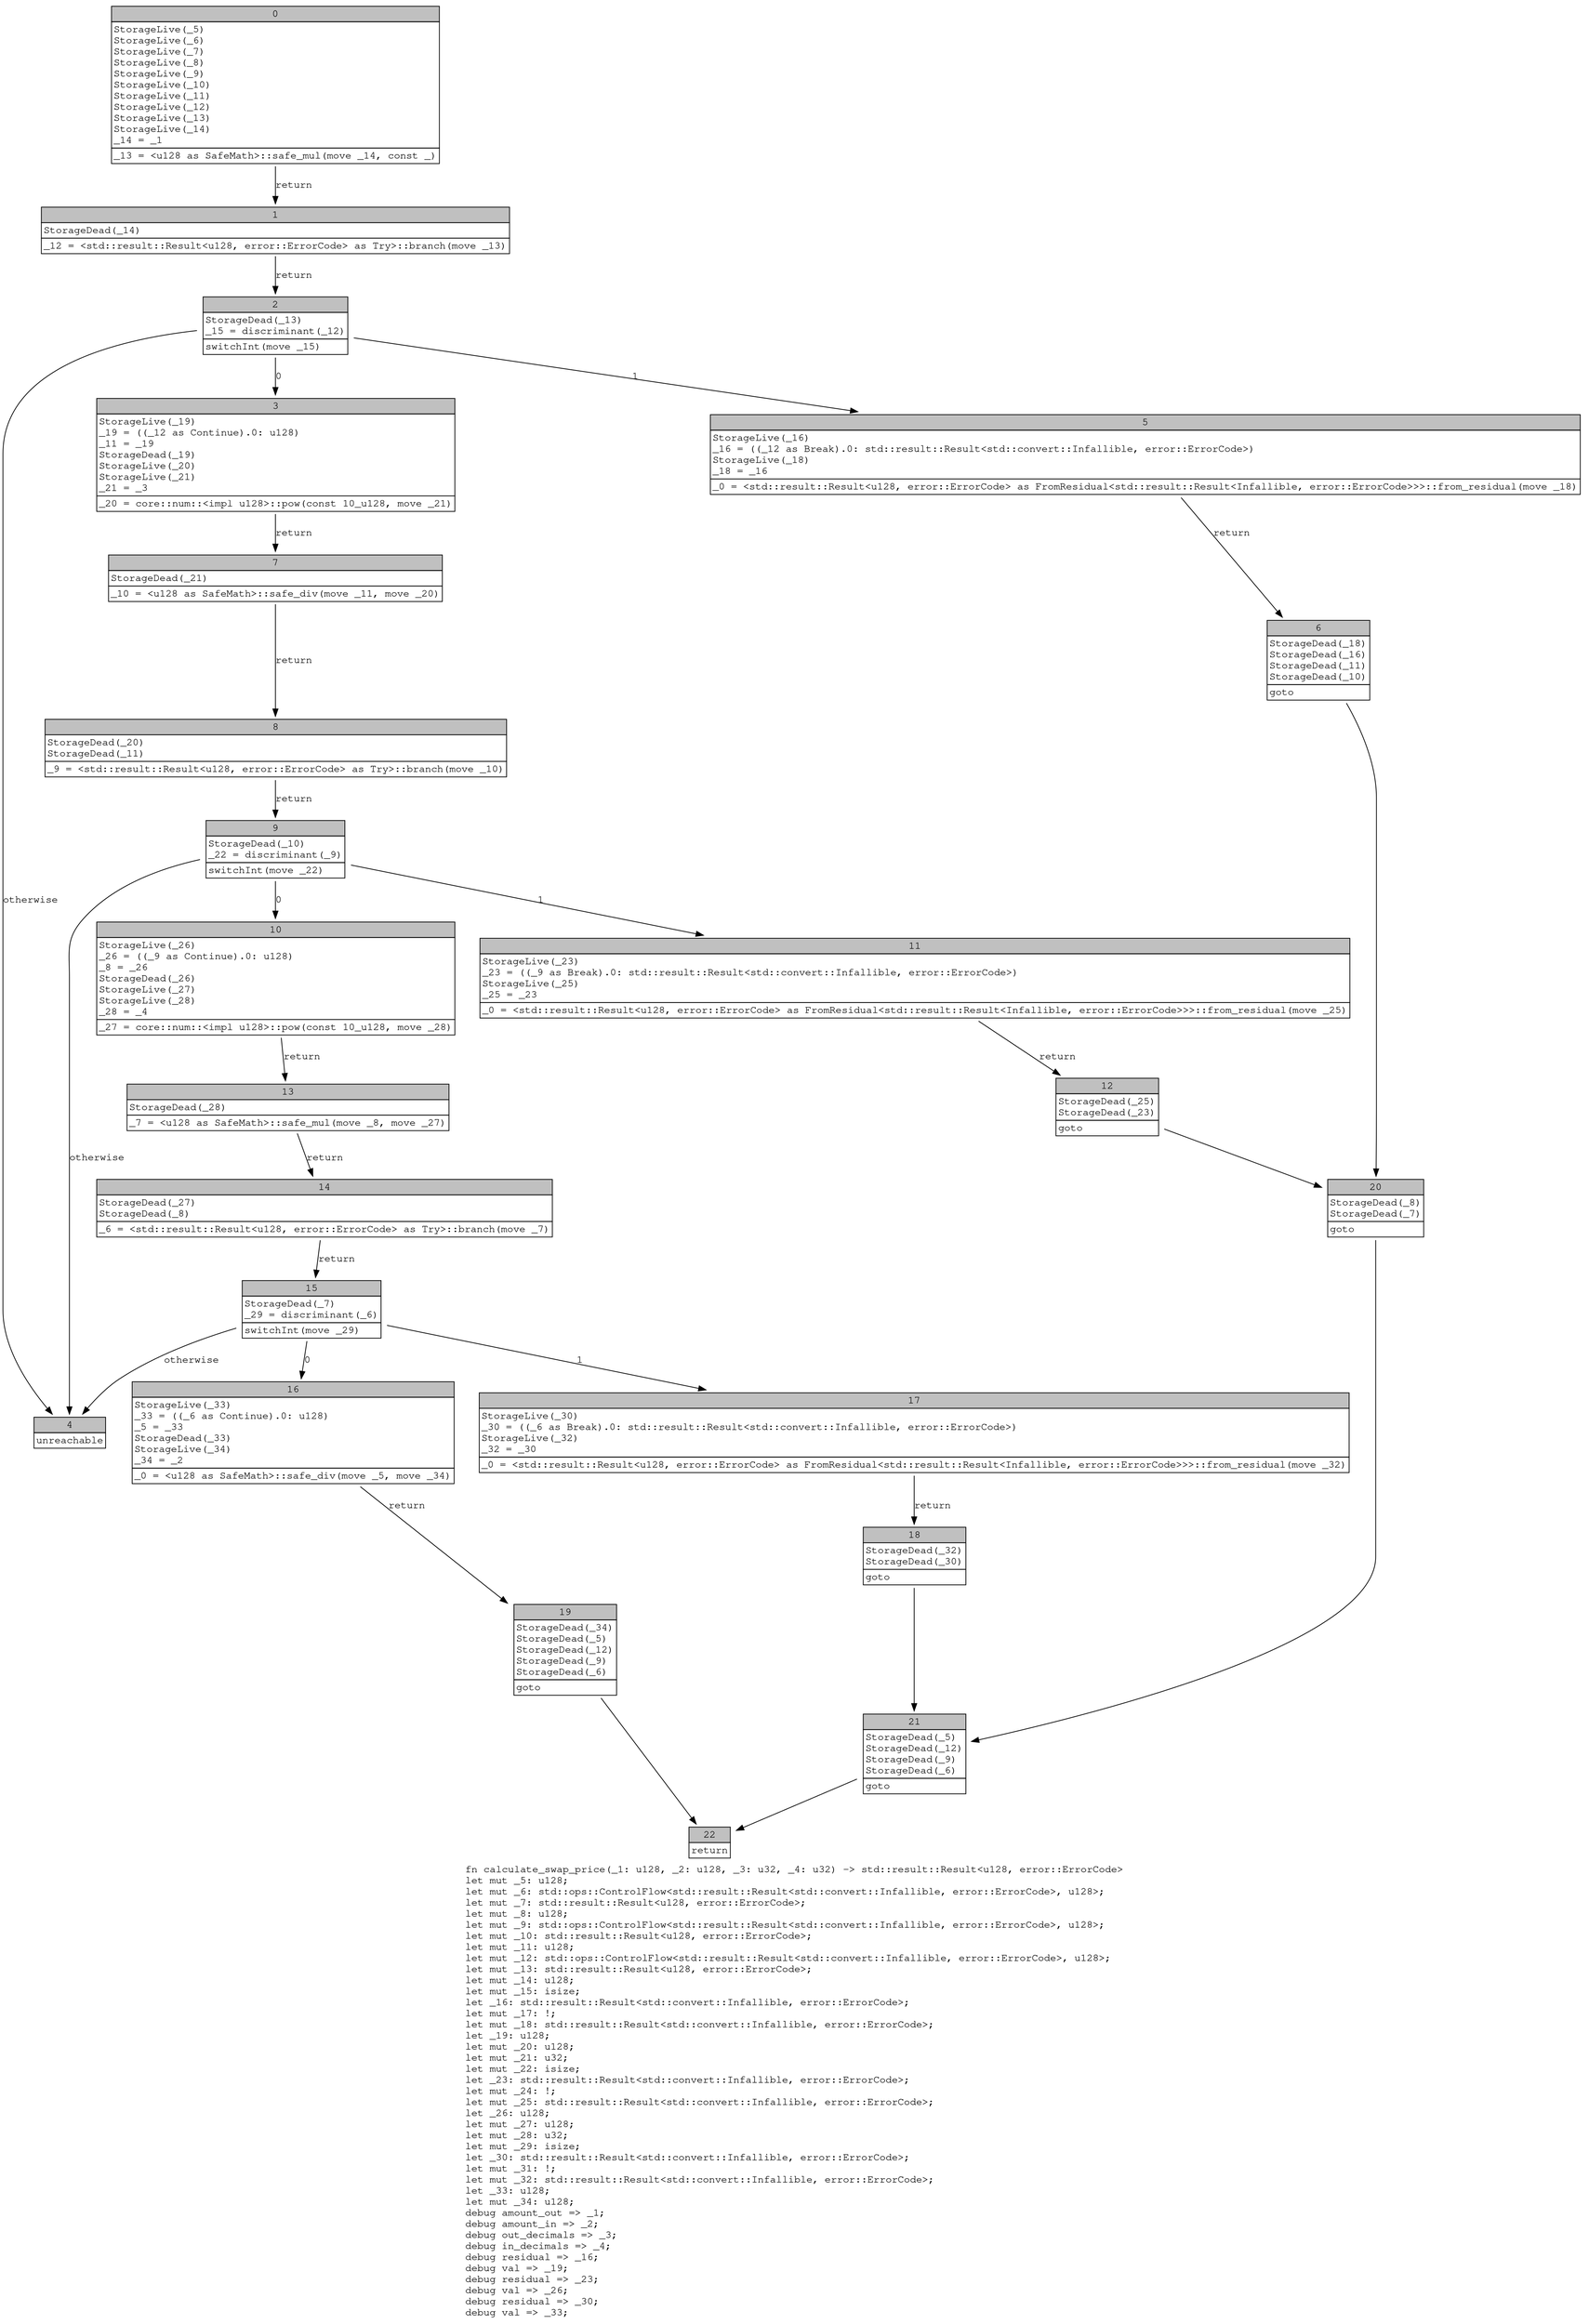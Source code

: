 digraph Mir_0_2819 {
    graph [fontname="Courier, monospace"];
    node [fontname="Courier, monospace"];
    edge [fontname="Courier, monospace"];
    label=<fn calculate_swap_price(_1: u128, _2: u128, _3: u32, _4: u32) -&gt; std::result::Result&lt;u128, error::ErrorCode&gt;<br align="left"/>let mut _5: u128;<br align="left"/>let mut _6: std::ops::ControlFlow&lt;std::result::Result&lt;std::convert::Infallible, error::ErrorCode&gt;, u128&gt;;<br align="left"/>let mut _7: std::result::Result&lt;u128, error::ErrorCode&gt;;<br align="left"/>let mut _8: u128;<br align="left"/>let mut _9: std::ops::ControlFlow&lt;std::result::Result&lt;std::convert::Infallible, error::ErrorCode&gt;, u128&gt;;<br align="left"/>let mut _10: std::result::Result&lt;u128, error::ErrorCode&gt;;<br align="left"/>let mut _11: u128;<br align="left"/>let mut _12: std::ops::ControlFlow&lt;std::result::Result&lt;std::convert::Infallible, error::ErrorCode&gt;, u128&gt;;<br align="left"/>let mut _13: std::result::Result&lt;u128, error::ErrorCode&gt;;<br align="left"/>let mut _14: u128;<br align="left"/>let mut _15: isize;<br align="left"/>let _16: std::result::Result&lt;std::convert::Infallible, error::ErrorCode&gt;;<br align="left"/>let mut _17: !;<br align="left"/>let mut _18: std::result::Result&lt;std::convert::Infallible, error::ErrorCode&gt;;<br align="left"/>let _19: u128;<br align="left"/>let mut _20: u128;<br align="left"/>let mut _21: u32;<br align="left"/>let mut _22: isize;<br align="left"/>let _23: std::result::Result&lt;std::convert::Infallible, error::ErrorCode&gt;;<br align="left"/>let mut _24: !;<br align="left"/>let mut _25: std::result::Result&lt;std::convert::Infallible, error::ErrorCode&gt;;<br align="left"/>let _26: u128;<br align="left"/>let mut _27: u128;<br align="left"/>let mut _28: u32;<br align="left"/>let mut _29: isize;<br align="left"/>let _30: std::result::Result&lt;std::convert::Infallible, error::ErrorCode&gt;;<br align="left"/>let mut _31: !;<br align="left"/>let mut _32: std::result::Result&lt;std::convert::Infallible, error::ErrorCode&gt;;<br align="left"/>let _33: u128;<br align="left"/>let mut _34: u128;<br align="left"/>debug amount_out =&gt; _1;<br align="left"/>debug amount_in =&gt; _2;<br align="left"/>debug out_decimals =&gt; _3;<br align="left"/>debug in_decimals =&gt; _4;<br align="left"/>debug residual =&gt; _16;<br align="left"/>debug val =&gt; _19;<br align="left"/>debug residual =&gt; _23;<br align="left"/>debug val =&gt; _26;<br align="left"/>debug residual =&gt; _30;<br align="left"/>debug val =&gt; _33;<br align="left"/>>;
    bb0__0_2819 [shape="none", label=<<table border="0" cellborder="1" cellspacing="0"><tr><td bgcolor="gray" align="center" colspan="1">0</td></tr><tr><td align="left" balign="left">StorageLive(_5)<br/>StorageLive(_6)<br/>StorageLive(_7)<br/>StorageLive(_8)<br/>StorageLive(_9)<br/>StorageLive(_10)<br/>StorageLive(_11)<br/>StorageLive(_12)<br/>StorageLive(_13)<br/>StorageLive(_14)<br/>_14 = _1<br/></td></tr><tr><td align="left">_13 = &lt;u128 as SafeMath&gt;::safe_mul(move _14, const _)</td></tr></table>>];
    bb1__0_2819 [shape="none", label=<<table border="0" cellborder="1" cellspacing="0"><tr><td bgcolor="gray" align="center" colspan="1">1</td></tr><tr><td align="left" balign="left">StorageDead(_14)<br/></td></tr><tr><td align="left">_12 = &lt;std::result::Result&lt;u128, error::ErrorCode&gt; as Try&gt;::branch(move _13)</td></tr></table>>];
    bb2__0_2819 [shape="none", label=<<table border="0" cellborder="1" cellspacing="0"><tr><td bgcolor="gray" align="center" colspan="1">2</td></tr><tr><td align="left" balign="left">StorageDead(_13)<br/>_15 = discriminant(_12)<br/></td></tr><tr><td align="left">switchInt(move _15)</td></tr></table>>];
    bb3__0_2819 [shape="none", label=<<table border="0" cellborder="1" cellspacing="0"><tr><td bgcolor="gray" align="center" colspan="1">3</td></tr><tr><td align="left" balign="left">StorageLive(_19)<br/>_19 = ((_12 as Continue).0: u128)<br/>_11 = _19<br/>StorageDead(_19)<br/>StorageLive(_20)<br/>StorageLive(_21)<br/>_21 = _3<br/></td></tr><tr><td align="left">_20 = core::num::&lt;impl u128&gt;::pow(const 10_u128, move _21)</td></tr></table>>];
    bb4__0_2819 [shape="none", label=<<table border="0" cellborder="1" cellspacing="0"><tr><td bgcolor="gray" align="center" colspan="1">4</td></tr><tr><td align="left">unreachable</td></tr></table>>];
    bb5__0_2819 [shape="none", label=<<table border="0" cellborder="1" cellspacing="0"><tr><td bgcolor="gray" align="center" colspan="1">5</td></tr><tr><td align="left" balign="left">StorageLive(_16)<br/>_16 = ((_12 as Break).0: std::result::Result&lt;std::convert::Infallible, error::ErrorCode&gt;)<br/>StorageLive(_18)<br/>_18 = _16<br/></td></tr><tr><td align="left">_0 = &lt;std::result::Result&lt;u128, error::ErrorCode&gt; as FromResidual&lt;std::result::Result&lt;Infallible, error::ErrorCode&gt;&gt;&gt;::from_residual(move _18)</td></tr></table>>];
    bb6__0_2819 [shape="none", label=<<table border="0" cellborder="1" cellspacing="0"><tr><td bgcolor="gray" align="center" colspan="1">6</td></tr><tr><td align="left" balign="left">StorageDead(_18)<br/>StorageDead(_16)<br/>StorageDead(_11)<br/>StorageDead(_10)<br/></td></tr><tr><td align="left">goto</td></tr></table>>];
    bb7__0_2819 [shape="none", label=<<table border="0" cellborder="1" cellspacing="0"><tr><td bgcolor="gray" align="center" colspan="1">7</td></tr><tr><td align="left" balign="left">StorageDead(_21)<br/></td></tr><tr><td align="left">_10 = &lt;u128 as SafeMath&gt;::safe_div(move _11, move _20)</td></tr></table>>];
    bb8__0_2819 [shape="none", label=<<table border="0" cellborder="1" cellspacing="0"><tr><td bgcolor="gray" align="center" colspan="1">8</td></tr><tr><td align="left" balign="left">StorageDead(_20)<br/>StorageDead(_11)<br/></td></tr><tr><td align="left">_9 = &lt;std::result::Result&lt;u128, error::ErrorCode&gt; as Try&gt;::branch(move _10)</td></tr></table>>];
    bb9__0_2819 [shape="none", label=<<table border="0" cellborder="1" cellspacing="0"><tr><td bgcolor="gray" align="center" colspan="1">9</td></tr><tr><td align="left" balign="left">StorageDead(_10)<br/>_22 = discriminant(_9)<br/></td></tr><tr><td align="left">switchInt(move _22)</td></tr></table>>];
    bb10__0_2819 [shape="none", label=<<table border="0" cellborder="1" cellspacing="0"><tr><td bgcolor="gray" align="center" colspan="1">10</td></tr><tr><td align="left" balign="left">StorageLive(_26)<br/>_26 = ((_9 as Continue).0: u128)<br/>_8 = _26<br/>StorageDead(_26)<br/>StorageLive(_27)<br/>StorageLive(_28)<br/>_28 = _4<br/></td></tr><tr><td align="left">_27 = core::num::&lt;impl u128&gt;::pow(const 10_u128, move _28)</td></tr></table>>];
    bb11__0_2819 [shape="none", label=<<table border="0" cellborder="1" cellspacing="0"><tr><td bgcolor="gray" align="center" colspan="1">11</td></tr><tr><td align="left" balign="left">StorageLive(_23)<br/>_23 = ((_9 as Break).0: std::result::Result&lt;std::convert::Infallible, error::ErrorCode&gt;)<br/>StorageLive(_25)<br/>_25 = _23<br/></td></tr><tr><td align="left">_0 = &lt;std::result::Result&lt;u128, error::ErrorCode&gt; as FromResidual&lt;std::result::Result&lt;Infallible, error::ErrorCode&gt;&gt;&gt;::from_residual(move _25)</td></tr></table>>];
    bb12__0_2819 [shape="none", label=<<table border="0" cellborder="1" cellspacing="0"><tr><td bgcolor="gray" align="center" colspan="1">12</td></tr><tr><td align="left" balign="left">StorageDead(_25)<br/>StorageDead(_23)<br/></td></tr><tr><td align="left">goto</td></tr></table>>];
    bb13__0_2819 [shape="none", label=<<table border="0" cellborder="1" cellspacing="0"><tr><td bgcolor="gray" align="center" colspan="1">13</td></tr><tr><td align="left" balign="left">StorageDead(_28)<br/></td></tr><tr><td align="left">_7 = &lt;u128 as SafeMath&gt;::safe_mul(move _8, move _27)</td></tr></table>>];
    bb14__0_2819 [shape="none", label=<<table border="0" cellborder="1" cellspacing="0"><tr><td bgcolor="gray" align="center" colspan="1">14</td></tr><tr><td align="left" balign="left">StorageDead(_27)<br/>StorageDead(_8)<br/></td></tr><tr><td align="left">_6 = &lt;std::result::Result&lt;u128, error::ErrorCode&gt; as Try&gt;::branch(move _7)</td></tr></table>>];
    bb15__0_2819 [shape="none", label=<<table border="0" cellborder="1" cellspacing="0"><tr><td bgcolor="gray" align="center" colspan="1">15</td></tr><tr><td align="left" balign="left">StorageDead(_7)<br/>_29 = discriminant(_6)<br/></td></tr><tr><td align="left">switchInt(move _29)</td></tr></table>>];
    bb16__0_2819 [shape="none", label=<<table border="0" cellborder="1" cellspacing="0"><tr><td bgcolor="gray" align="center" colspan="1">16</td></tr><tr><td align="left" balign="left">StorageLive(_33)<br/>_33 = ((_6 as Continue).0: u128)<br/>_5 = _33<br/>StorageDead(_33)<br/>StorageLive(_34)<br/>_34 = _2<br/></td></tr><tr><td align="left">_0 = &lt;u128 as SafeMath&gt;::safe_div(move _5, move _34)</td></tr></table>>];
    bb17__0_2819 [shape="none", label=<<table border="0" cellborder="1" cellspacing="0"><tr><td bgcolor="gray" align="center" colspan="1">17</td></tr><tr><td align="left" balign="left">StorageLive(_30)<br/>_30 = ((_6 as Break).0: std::result::Result&lt;std::convert::Infallible, error::ErrorCode&gt;)<br/>StorageLive(_32)<br/>_32 = _30<br/></td></tr><tr><td align="left">_0 = &lt;std::result::Result&lt;u128, error::ErrorCode&gt; as FromResidual&lt;std::result::Result&lt;Infallible, error::ErrorCode&gt;&gt;&gt;::from_residual(move _32)</td></tr></table>>];
    bb18__0_2819 [shape="none", label=<<table border="0" cellborder="1" cellspacing="0"><tr><td bgcolor="gray" align="center" colspan="1">18</td></tr><tr><td align="left" balign="left">StorageDead(_32)<br/>StorageDead(_30)<br/></td></tr><tr><td align="left">goto</td></tr></table>>];
    bb19__0_2819 [shape="none", label=<<table border="0" cellborder="1" cellspacing="0"><tr><td bgcolor="gray" align="center" colspan="1">19</td></tr><tr><td align="left" balign="left">StorageDead(_34)<br/>StorageDead(_5)<br/>StorageDead(_12)<br/>StorageDead(_9)<br/>StorageDead(_6)<br/></td></tr><tr><td align="left">goto</td></tr></table>>];
    bb20__0_2819 [shape="none", label=<<table border="0" cellborder="1" cellspacing="0"><tr><td bgcolor="gray" align="center" colspan="1">20</td></tr><tr><td align="left" balign="left">StorageDead(_8)<br/>StorageDead(_7)<br/></td></tr><tr><td align="left">goto</td></tr></table>>];
    bb21__0_2819 [shape="none", label=<<table border="0" cellborder="1" cellspacing="0"><tr><td bgcolor="gray" align="center" colspan="1">21</td></tr><tr><td align="left" balign="left">StorageDead(_5)<br/>StorageDead(_12)<br/>StorageDead(_9)<br/>StorageDead(_6)<br/></td></tr><tr><td align="left">goto</td></tr></table>>];
    bb22__0_2819 [shape="none", label=<<table border="0" cellborder="1" cellspacing="0"><tr><td bgcolor="gray" align="center" colspan="1">22</td></tr><tr><td align="left">return</td></tr></table>>];
    bb0__0_2819 -> bb1__0_2819 [label="return"];
    bb1__0_2819 -> bb2__0_2819 [label="return"];
    bb2__0_2819 -> bb3__0_2819 [label="0"];
    bb2__0_2819 -> bb5__0_2819 [label="1"];
    bb2__0_2819 -> bb4__0_2819 [label="otherwise"];
    bb3__0_2819 -> bb7__0_2819 [label="return"];
    bb5__0_2819 -> bb6__0_2819 [label="return"];
    bb6__0_2819 -> bb20__0_2819 [label=""];
    bb7__0_2819 -> bb8__0_2819 [label="return"];
    bb8__0_2819 -> bb9__0_2819 [label="return"];
    bb9__0_2819 -> bb10__0_2819 [label="0"];
    bb9__0_2819 -> bb11__0_2819 [label="1"];
    bb9__0_2819 -> bb4__0_2819 [label="otherwise"];
    bb10__0_2819 -> bb13__0_2819 [label="return"];
    bb11__0_2819 -> bb12__0_2819 [label="return"];
    bb12__0_2819 -> bb20__0_2819 [label=""];
    bb13__0_2819 -> bb14__0_2819 [label="return"];
    bb14__0_2819 -> bb15__0_2819 [label="return"];
    bb15__0_2819 -> bb16__0_2819 [label="0"];
    bb15__0_2819 -> bb17__0_2819 [label="1"];
    bb15__0_2819 -> bb4__0_2819 [label="otherwise"];
    bb16__0_2819 -> bb19__0_2819 [label="return"];
    bb17__0_2819 -> bb18__0_2819 [label="return"];
    bb18__0_2819 -> bb21__0_2819 [label=""];
    bb19__0_2819 -> bb22__0_2819 [label=""];
    bb20__0_2819 -> bb21__0_2819 [label=""];
    bb21__0_2819 -> bb22__0_2819 [label=""];
}
